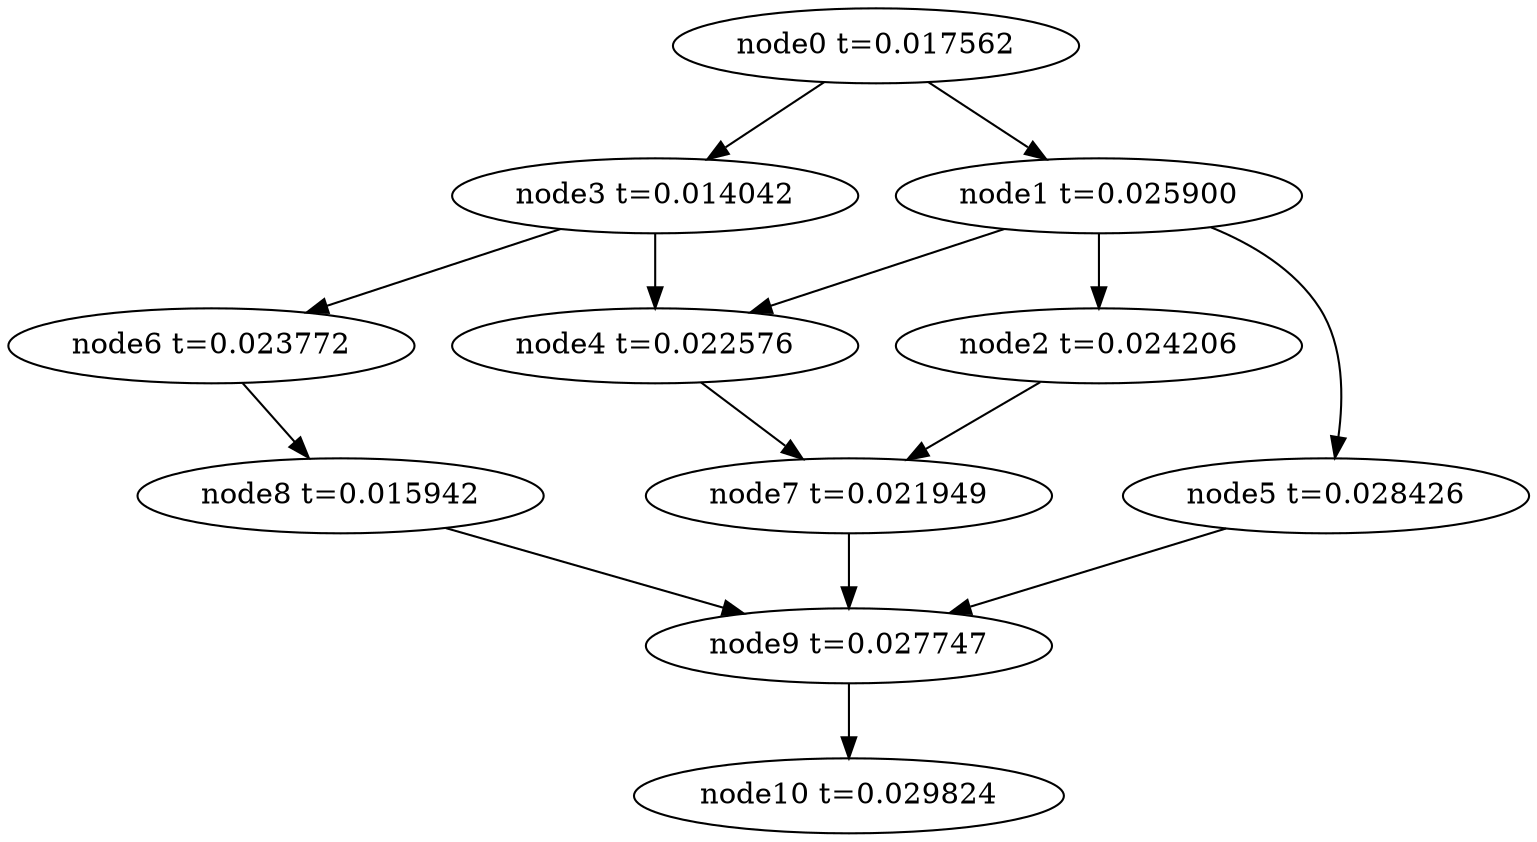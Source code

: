 digraph g{
	node10[label="node10 t=0.029824"]
	node9 -> node10
	node9[label="node9 t=0.027747"];
	node8 -> node9
	node8[label="node8 t=0.015942"];
	node7 -> node9
	node7[label="node7 t=0.021949"];
	node6 -> node8
	node6[label="node6 t=0.023772"];
	node5 -> node9
	node5[label="node5 t=0.028426"];
	node4 -> node7
	node4[label="node4 t=0.022576"];
	node3 -> node6
	node3 -> node4
	node3[label="node3 t=0.014042"];
	node2 -> node7
	node2[label="node2 t=0.024206"];
	node1 -> node5
	node1 -> node4
	node1 -> node2
	node1[label="node1 t=0.025900"];
	node0 -> node3
	node0 -> node1
	node0[label="node0 t=0.017562"];
}
